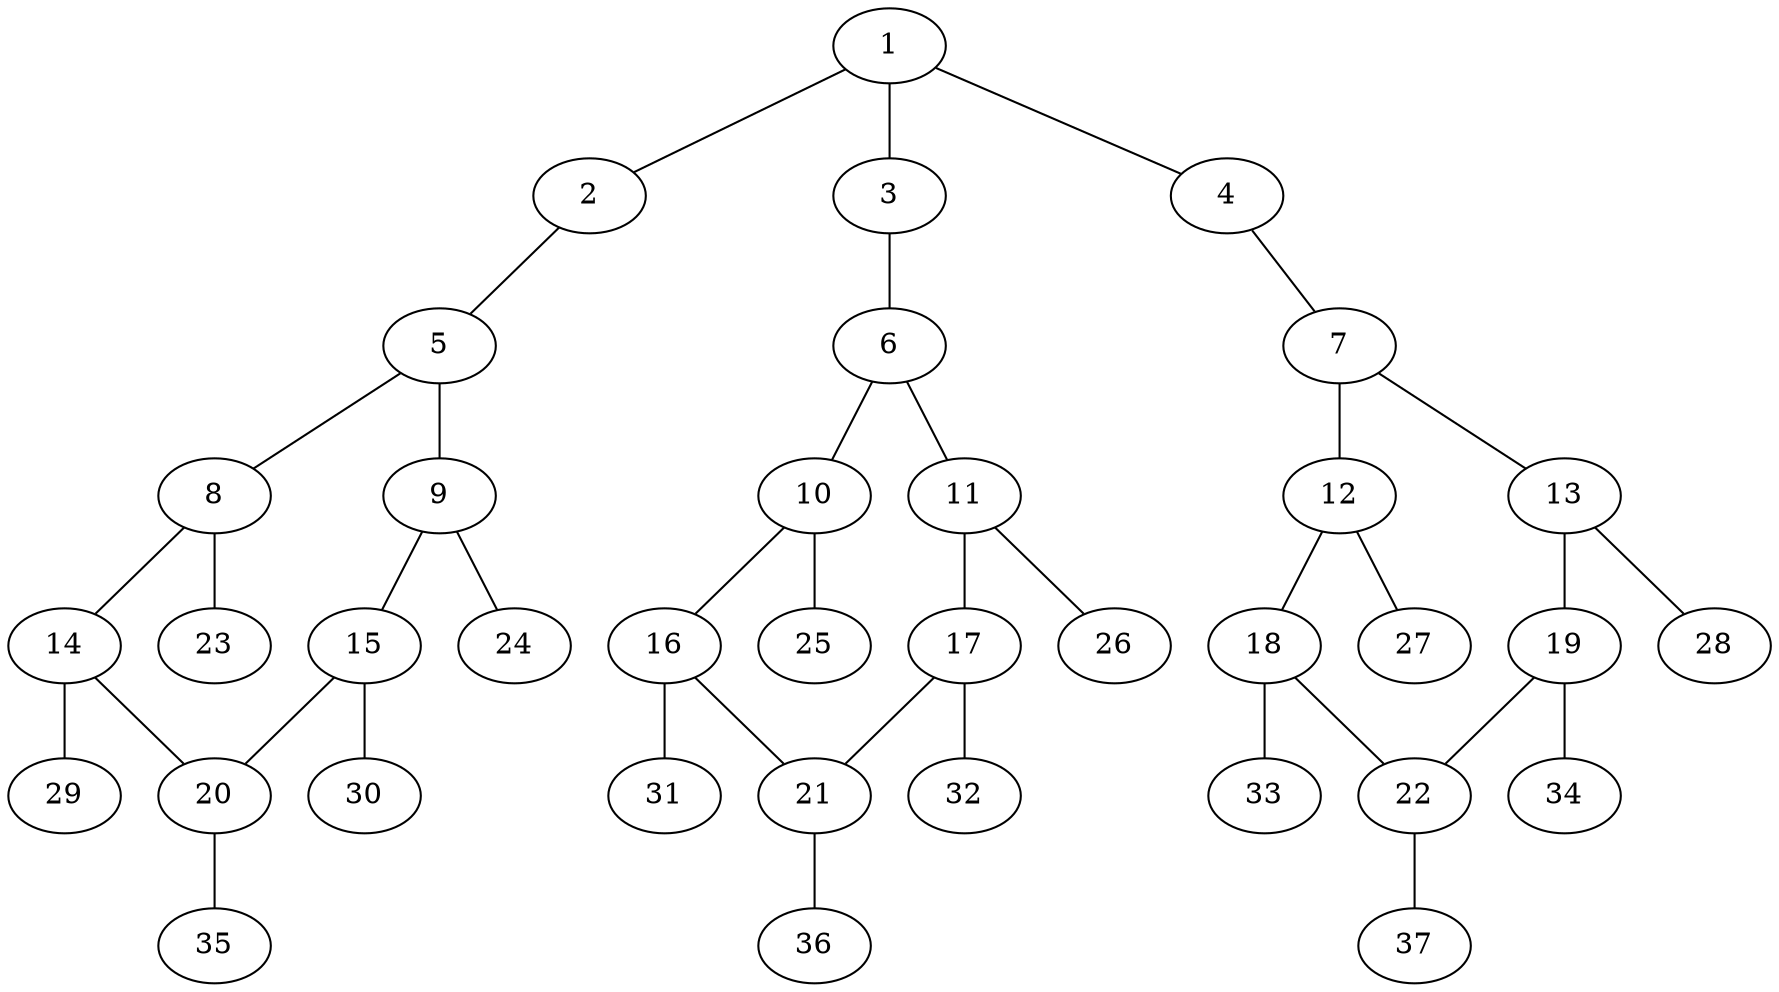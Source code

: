 graph molecule_1297 {
	1	 [chem=P];
	2	 [chem=O];
	1 -- 2	 [valence=1];
	3	 [chem=O];
	1 -- 3	 [valence=1];
	4	 [chem=O];
	1 -- 4	 [valence=1];
	5	 [chem=C];
	2 -- 5	 [valence=1];
	6	 [chem=C];
	3 -- 6	 [valence=1];
	7	 [chem=C];
	4 -- 7	 [valence=1];
	8	 [chem=C];
	5 -- 8	 [valence=2];
	9	 [chem=C];
	5 -- 9	 [valence=1];
	10	 [chem=C];
	6 -- 10	 [valence=2];
	11	 [chem=C];
	6 -- 11	 [valence=1];
	12	 [chem=C];
	7 -- 12	 [valence=2];
	13	 [chem=C];
	7 -- 13	 [valence=1];
	14	 [chem=C];
	8 -- 14	 [valence=1];
	23	 [chem=H];
	8 -- 23	 [valence=1];
	15	 [chem=C];
	9 -- 15	 [valence=2];
	24	 [chem=H];
	9 -- 24	 [valence=1];
	16	 [chem=C];
	10 -- 16	 [valence=1];
	25	 [chem=H];
	10 -- 25	 [valence=1];
	17	 [chem=C];
	11 -- 17	 [valence=2];
	26	 [chem=H];
	11 -- 26	 [valence=1];
	18	 [chem=C];
	12 -- 18	 [valence=1];
	27	 [chem=H];
	12 -- 27	 [valence=1];
	19	 [chem=C];
	13 -- 19	 [valence=2];
	28	 [chem=H];
	13 -- 28	 [valence=1];
	20	 [chem=C];
	14 -- 20	 [valence=2];
	29	 [chem=H];
	14 -- 29	 [valence=1];
	15 -- 20	 [valence=1];
	30	 [chem=H];
	15 -- 30	 [valence=1];
	21	 [chem=C];
	16 -- 21	 [valence=2];
	31	 [chem=H];
	16 -- 31	 [valence=1];
	17 -- 21	 [valence=1];
	32	 [chem=H];
	17 -- 32	 [valence=1];
	22	 [chem=C];
	18 -- 22	 [valence=2];
	33	 [chem=H];
	18 -- 33	 [valence=1];
	19 -- 22	 [valence=1];
	34	 [chem=H];
	19 -- 34	 [valence=1];
	35	 [chem=H];
	20 -- 35	 [valence=1];
	36	 [chem=H];
	21 -- 36	 [valence=1];
	37	 [chem=H];
	22 -- 37	 [valence=1];
}
